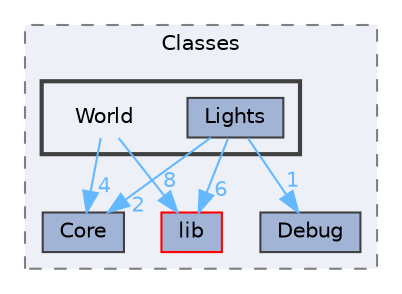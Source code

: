 digraph "C:/Users/HP/Documents/GitHub/Minero-Game/Old/Classes/World"
{
 // LATEX_PDF_SIZE
  bgcolor="transparent";
  edge [fontname=Helvetica,fontsize=10,labelfontname=Helvetica,labelfontsize=10];
  node [fontname=Helvetica,fontsize=10,shape=box,height=0.2,width=0.4];
  compound=true
  subgraph clusterdir_2a0b33f18a29a5d7512a293ec4090727 {
    graph [ bgcolor="#edf0f7", pencolor="grey50", label="Classes", fontname=Helvetica,fontsize=10 style="filled,dashed", URL="dir_2a0b33f18a29a5d7512a293ec4090727.html",tooltip=""]
  dir_29932379f69837cf01177c4a2b1803ec [label="Debug", fillcolor="#a2b4d6", color="grey25", style="filled", URL="dir_29932379f69837cf01177c4a2b1803ec.html",tooltip=""];
  dir_a42042fe3ccd42a1deb9c511cf44d20c [label="Core", fillcolor="#a2b4d6", color="grey25", style="filled", URL="dir_a42042fe3ccd42a1deb9c511cf44d20c.html",tooltip=""];
  dir_86e3fabaa487d125112dafeea2881dfa [label="lib", fillcolor="#a2b4d6", color="red", style="filled", URL="dir_86e3fabaa487d125112dafeea2881dfa.html",tooltip=""];
  subgraph clusterdir_ecc32ed45ef20077c2a6d928b419bdae {
    graph [ bgcolor="#edf0f7", pencolor="grey25", label="", fontname=Helvetica,fontsize=10 style="filled,bold", URL="dir_ecc32ed45ef20077c2a6d928b419bdae.html",tooltip=""]
    dir_ecc32ed45ef20077c2a6d928b419bdae [shape=plaintext, label="World"];
  dir_20100881a587fdd6d555bed97cc0fd29 [label="Lights", fillcolor="#a2b4d6", color="grey25", style="filled", URL="dir_20100881a587fdd6d555bed97cc0fd29.html",tooltip=""];
  }
  }
  dir_ecc32ed45ef20077c2a6d928b419bdae->dir_86e3fabaa487d125112dafeea2881dfa [headlabel="8", labeldistance=1.5 headhref="dir_000343_000197.html" href="dir_000343_000197.html" color="steelblue1" fontcolor="steelblue1"];
  dir_ecc32ed45ef20077c2a6d928b419bdae->dir_a42042fe3ccd42a1deb9c511cf44d20c [headlabel="4", labeldistance=1.5 headhref="dir_000343_000058.html" href="dir_000343_000058.html" color="steelblue1" fontcolor="steelblue1"];
  dir_20100881a587fdd6d555bed97cc0fd29->dir_29932379f69837cf01177c4a2b1803ec [headlabel="1", labeldistance=1.5 headhref="dir_000198_000061.html" href="dir_000198_000061.html" color="steelblue1" fontcolor="steelblue1"];
  dir_20100881a587fdd6d555bed97cc0fd29->dir_86e3fabaa487d125112dafeea2881dfa [headlabel="6", labeldistance=1.5 headhref="dir_000198_000197.html" href="dir_000198_000197.html" color="steelblue1" fontcolor="steelblue1"];
  dir_20100881a587fdd6d555bed97cc0fd29->dir_a42042fe3ccd42a1deb9c511cf44d20c [headlabel="2", labeldistance=1.5 headhref="dir_000198_000058.html" href="dir_000198_000058.html" color="steelblue1" fontcolor="steelblue1"];
}
